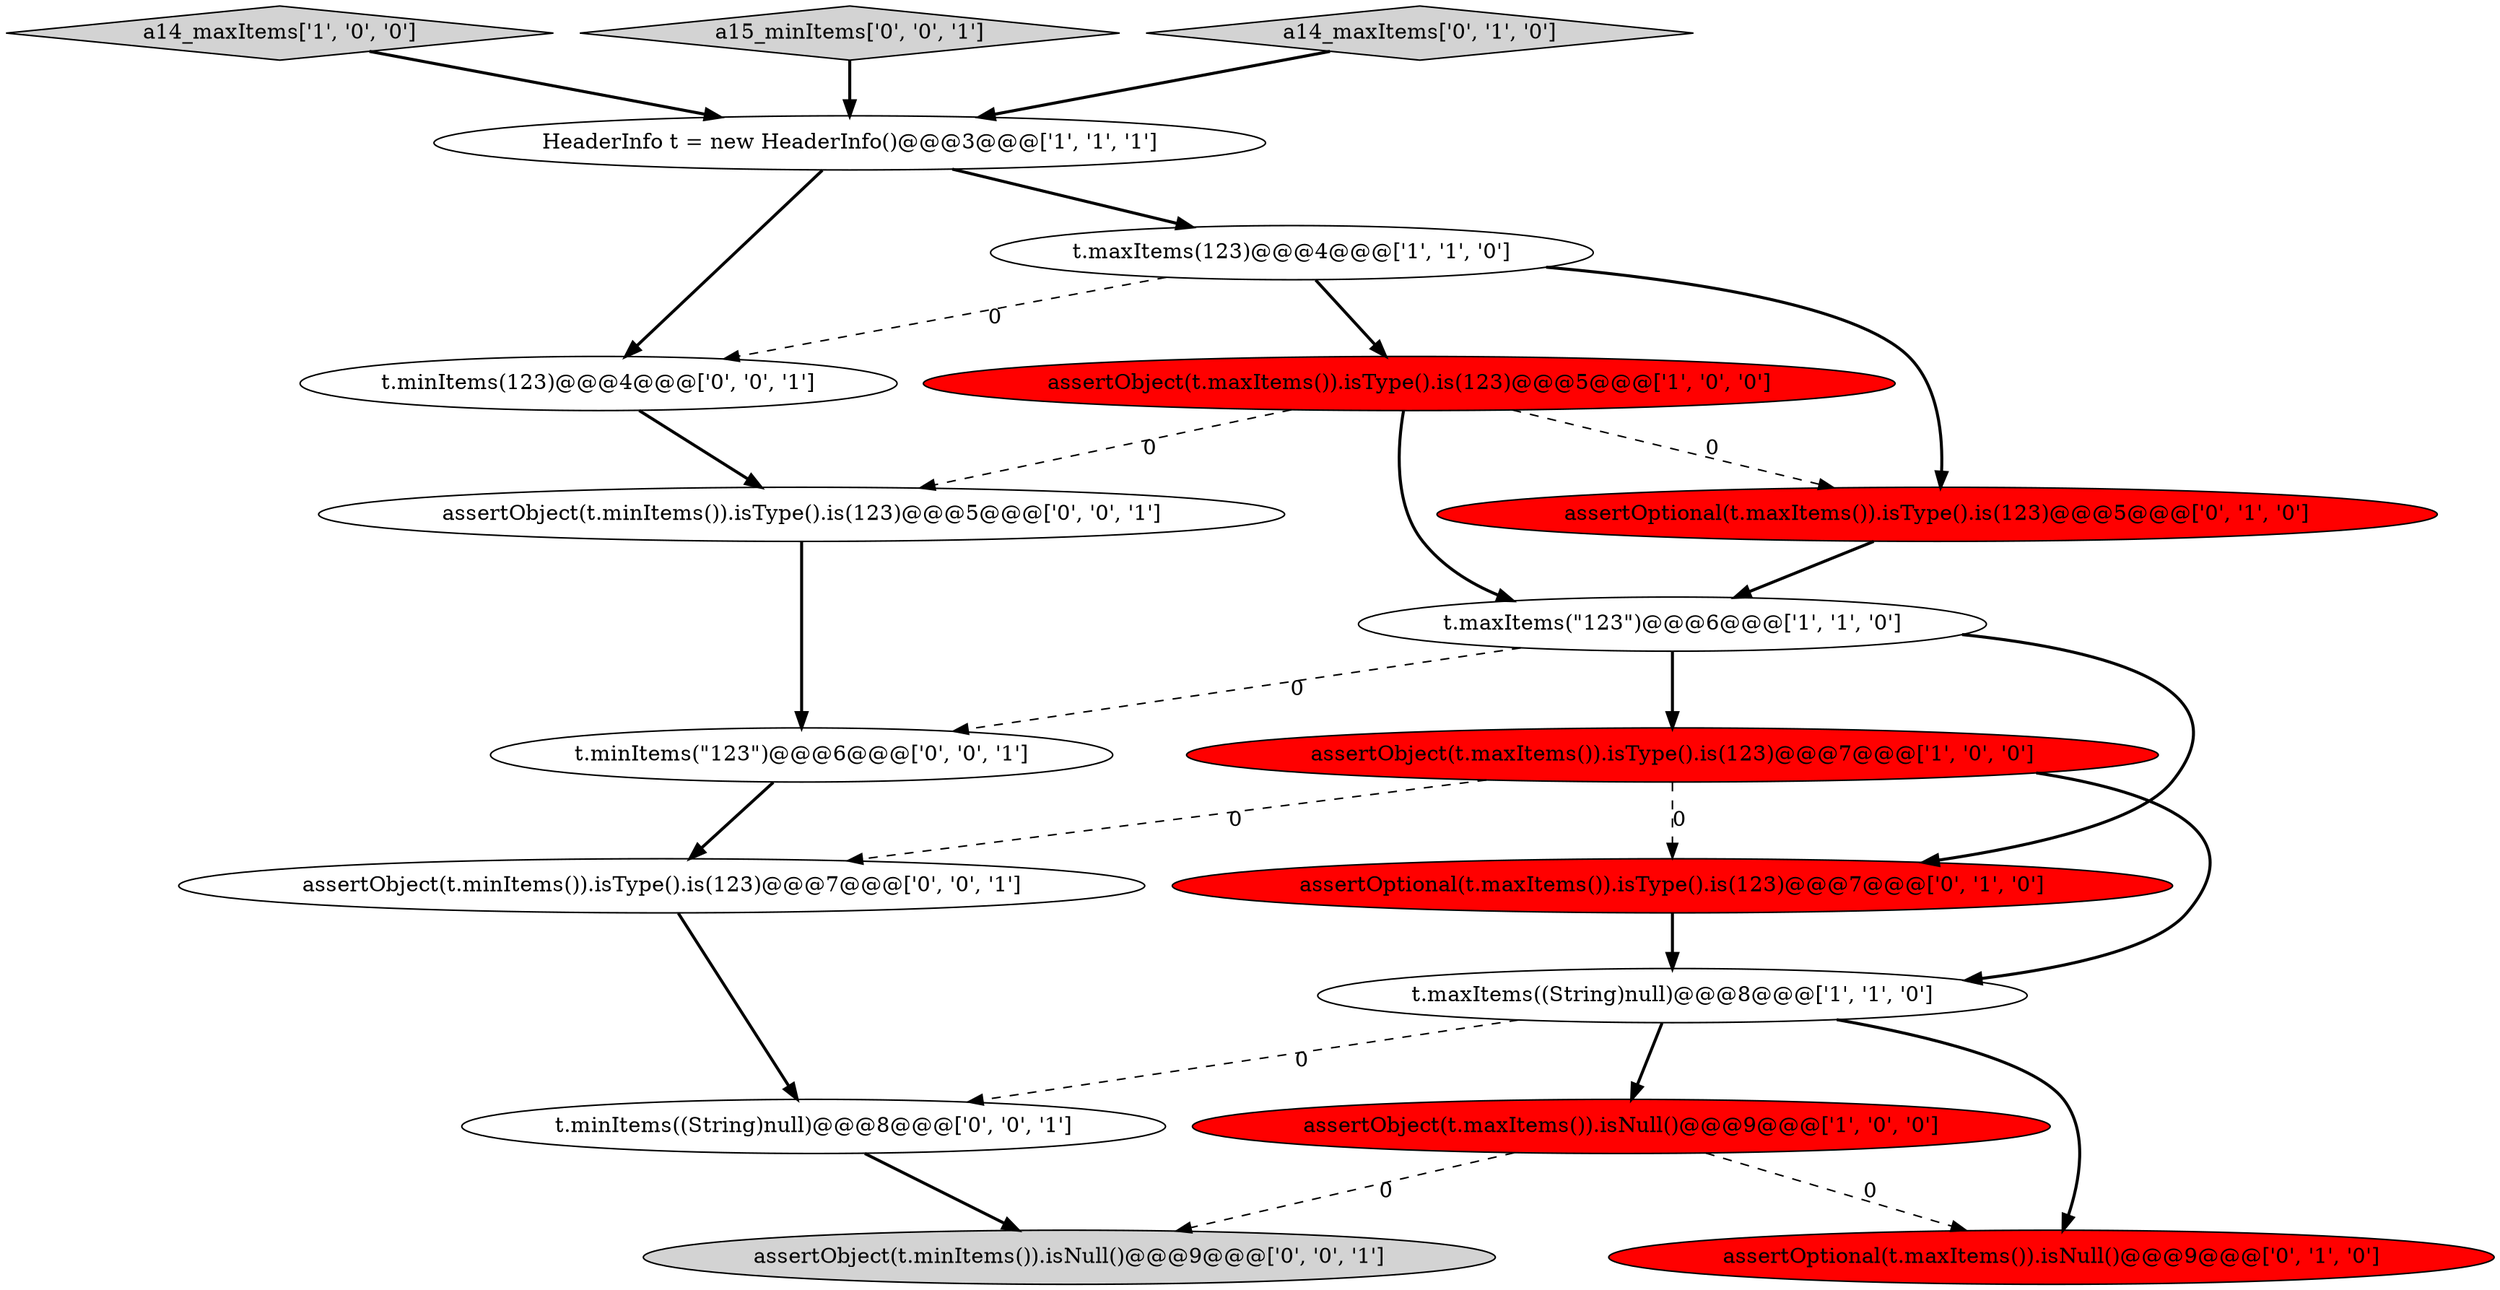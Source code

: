 digraph {
7 [style = filled, label = "assertObject(t.maxItems()).isType().is(123)@@@7@@@['1', '0', '0']", fillcolor = red, shape = ellipse image = "AAA1AAABBB1BBB"];
13 [style = filled, label = "t.minItems((String)null)@@@8@@@['0', '0', '1']", fillcolor = white, shape = ellipse image = "AAA0AAABBB3BBB"];
16 [style = filled, label = "assertObject(t.minItems()).isType().is(123)@@@5@@@['0', '0', '1']", fillcolor = white, shape = ellipse image = "AAA0AAABBB3BBB"];
8 [style = filled, label = "assertOptional(t.maxItems()).isType().is(123)@@@5@@@['0', '1', '0']", fillcolor = red, shape = ellipse image = "AAA1AAABBB2BBB"];
3 [style = filled, label = "a14_maxItems['1', '0', '0']", fillcolor = lightgray, shape = diamond image = "AAA0AAABBB1BBB"];
12 [style = filled, label = "t.minItems(\"123\")@@@6@@@['0', '0', '1']", fillcolor = white, shape = ellipse image = "AAA0AAABBB3BBB"];
10 [style = filled, label = "assertOptional(t.maxItems()).isNull()@@@9@@@['0', '1', '0']", fillcolor = red, shape = ellipse image = "AAA1AAABBB2BBB"];
18 [style = filled, label = "assertObject(t.minItems()).isNull()@@@9@@@['0', '0', '1']", fillcolor = lightgray, shape = ellipse image = "AAA0AAABBB3BBB"];
14 [style = filled, label = "a15_minItems['0', '0', '1']", fillcolor = lightgray, shape = diamond image = "AAA0AAABBB3BBB"];
1 [style = filled, label = "HeaderInfo t = new HeaderInfo()@@@3@@@['1', '1', '1']", fillcolor = white, shape = ellipse image = "AAA0AAABBB1BBB"];
11 [style = filled, label = "a14_maxItems['0', '1', '0']", fillcolor = lightgray, shape = diamond image = "AAA0AAABBB2BBB"];
15 [style = filled, label = "t.minItems(123)@@@4@@@['0', '0', '1']", fillcolor = white, shape = ellipse image = "AAA0AAABBB3BBB"];
9 [style = filled, label = "assertOptional(t.maxItems()).isType().is(123)@@@7@@@['0', '1', '0']", fillcolor = red, shape = ellipse image = "AAA1AAABBB2BBB"];
2 [style = filled, label = "t.maxItems(\"123\")@@@6@@@['1', '1', '0']", fillcolor = white, shape = ellipse image = "AAA0AAABBB1BBB"];
5 [style = filled, label = "assertObject(t.maxItems()).isNull()@@@9@@@['1', '0', '0']", fillcolor = red, shape = ellipse image = "AAA1AAABBB1BBB"];
0 [style = filled, label = "assertObject(t.maxItems()).isType().is(123)@@@5@@@['1', '0', '0']", fillcolor = red, shape = ellipse image = "AAA1AAABBB1BBB"];
17 [style = filled, label = "assertObject(t.minItems()).isType().is(123)@@@7@@@['0', '0', '1']", fillcolor = white, shape = ellipse image = "AAA0AAABBB3BBB"];
4 [style = filled, label = "t.maxItems((String)null)@@@8@@@['1', '1', '0']", fillcolor = white, shape = ellipse image = "AAA0AAABBB1BBB"];
6 [style = filled, label = "t.maxItems(123)@@@4@@@['1', '1', '0']", fillcolor = white, shape = ellipse image = "AAA0AAABBB1BBB"];
4->10 [style = bold, label=""];
3->1 [style = bold, label=""];
11->1 [style = bold, label=""];
7->17 [style = dashed, label="0"];
1->15 [style = bold, label=""];
9->4 [style = bold, label=""];
0->2 [style = bold, label=""];
12->17 [style = bold, label=""];
0->16 [style = dashed, label="0"];
6->0 [style = bold, label=""];
7->4 [style = bold, label=""];
2->9 [style = bold, label=""];
5->18 [style = dashed, label="0"];
15->16 [style = bold, label=""];
14->1 [style = bold, label=""];
2->12 [style = dashed, label="0"];
1->6 [style = bold, label=""];
8->2 [style = bold, label=""];
5->10 [style = dashed, label="0"];
6->15 [style = dashed, label="0"];
7->9 [style = dashed, label="0"];
6->8 [style = bold, label=""];
0->8 [style = dashed, label="0"];
17->13 [style = bold, label=""];
2->7 [style = bold, label=""];
4->13 [style = dashed, label="0"];
4->5 [style = bold, label=""];
16->12 [style = bold, label=""];
13->18 [style = bold, label=""];
}
